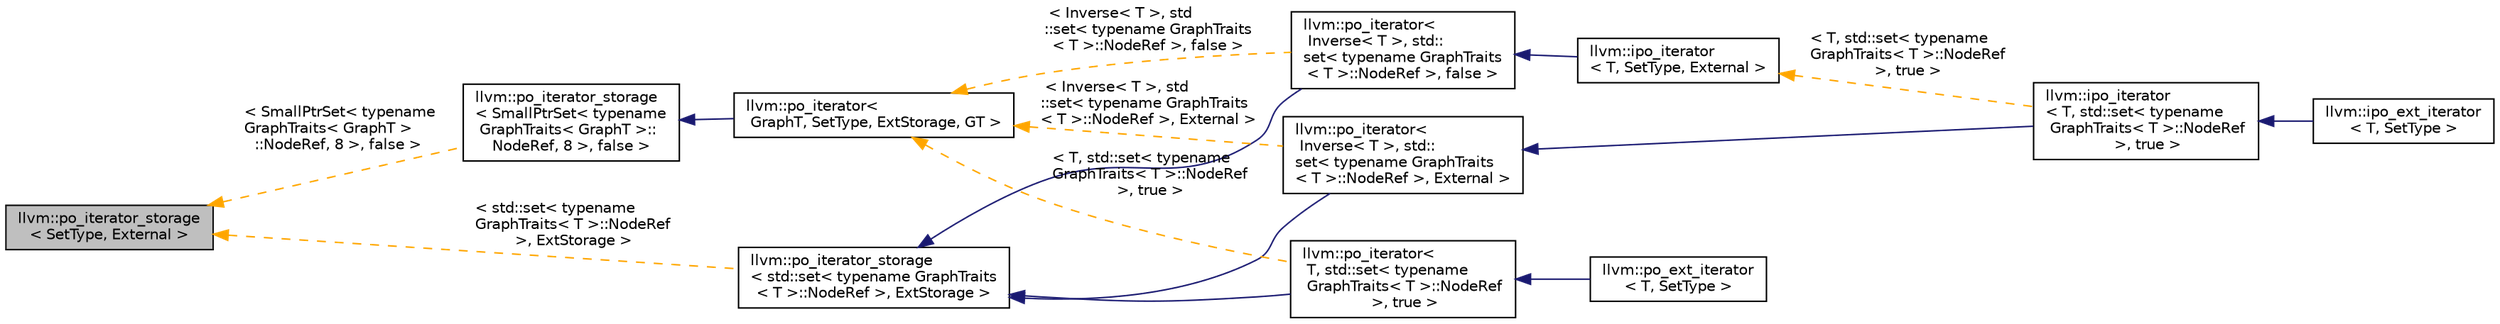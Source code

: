 digraph "llvm::po_iterator_storage&lt; SetType, External &gt;"
{
 // LATEX_PDF_SIZE
  bgcolor="transparent";
  edge [fontname="Helvetica",fontsize="10",labelfontname="Helvetica",labelfontsize="10"];
  node [fontname="Helvetica",fontsize="10",shape=record];
  rankdir="LR";
  Node1 [label="llvm::po_iterator_storage\l\< SetType, External \>",height=0.2,width=0.4,color="black", fillcolor="grey75", style="filled", fontcolor="black",tooltip="Default po_iterator_storage implementation with an internal set object."];
  Node1 -> Node2 [dir="back",color="orange",fontsize="10",style="dashed",label=" \< std::set\< typename\l GraphTraits\< T \>::NodeRef\l \>, ExtStorage \>" ,fontname="Helvetica"];
  Node2 [label="llvm::po_iterator_storage\l\< std::set\< typename GraphTraits\l\< T \>::NodeRef \>, ExtStorage \>",height=0.2,width=0.4,color="black",URL="$classllvm_1_1po__iterator__storage.html",tooltip=" "];
  Node2 -> Node3 [dir="back",color="midnightblue",fontsize="10",style="solid",fontname="Helvetica"];
  Node3 [label="llvm::po_iterator\<\l Inverse\< T \>, std::\lset\< typename GraphTraits\l\< T \>::NodeRef \>, External \>",height=0.2,width=0.4,color="black",URL="$classllvm_1_1po__iterator.html",tooltip=" "];
  Node3 -> Node4 [dir="back",color="midnightblue",fontsize="10",style="solid",fontname="Helvetica"];
  Node4 [label="llvm::ipo_iterator\l\< T, std::set\< typename\l GraphTraits\< T \>::NodeRef\l \>, true \>",height=0.2,width=0.4,color="black",URL="$structllvm_1_1ipo__iterator.html",tooltip=" "];
  Node4 -> Node5 [dir="back",color="midnightblue",fontsize="10",style="solid",fontname="Helvetica"];
  Node5 [label="llvm::ipo_ext_iterator\l\< T, SetType \>",height=0.2,width=0.4,color="black",URL="$structllvm_1_1ipo__ext__iterator.html",tooltip=" "];
  Node2 -> Node6 [dir="back",color="midnightblue",fontsize="10",style="solid",fontname="Helvetica"];
  Node6 [label="llvm::po_iterator\<\l Inverse\< T \>, std::\lset\< typename GraphTraits\l\< T \>::NodeRef \>, false \>",height=0.2,width=0.4,color="black",URL="$classllvm_1_1po__iterator.html",tooltip=" "];
  Node6 -> Node7 [dir="back",color="midnightblue",fontsize="10",style="solid",fontname="Helvetica"];
  Node7 [label="llvm::ipo_iterator\l\< T, SetType, External \>",height=0.2,width=0.4,color="black",URL="$structllvm_1_1ipo__iterator.html",tooltip=" "];
  Node7 -> Node4 [dir="back",color="orange",fontsize="10",style="dashed",label=" \< T, std::set\< typename\l GraphTraits\< T \>::NodeRef\l \>, true \>" ,fontname="Helvetica"];
  Node2 -> Node8 [dir="back",color="midnightblue",fontsize="10",style="solid",fontname="Helvetica"];
  Node8 [label="llvm::po_iterator\<\l T, std::set\< typename\l GraphTraits\< T \>::NodeRef\l \>, true \>",height=0.2,width=0.4,color="black",URL="$classllvm_1_1po__iterator.html",tooltip=" "];
  Node8 -> Node9 [dir="back",color="midnightblue",fontsize="10",style="solid",fontname="Helvetica"];
  Node9 [label="llvm::po_ext_iterator\l\< T, SetType \>",height=0.2,width=0.4,color="black",URL="$structllvm_1_1po__ext__iterator.html",tooltip=" "];
  Node1 -> Node10 [dir="back",color="orange",fontsize="10",style="dashed",label=" \< SmallPtrSet\< typename\l GraphTraits\< GraphT \>\l::NodeRef, 8 \>, false \>" ,fontname="Helvetica"];
  Node10 [label="llvm::po_iterator_storage\l\< SmallPtrSet\< typename\l GraphTraits\< GraphT \>::\lNodeRef, 8 \>, false \>",height=0.2,width=0.4,color="black",URL="$classllvm_1_1po__iterator__storage.html",tooltip=" "];
  Node10 -> Node11 [dir="back",color="midnightblue",fontsize="10",style="solid",fontname="Helvetica"];
  Node11 [label="llvm::po_iterator\<\l GraphT, SetType, ExtStorage, GT \>",height=0.2,width=0.4,color="black",URL="$classllvm_1_1po__iterator.html",tooltip=" "];
  Node11 -> Node3 [dir="back",color="orange",fontsize="10",style="dashed",label=" \< Inverse\< T \>, std\l::set\< typename GraphTraits\l\< T \>::NodeRef \>, External \>" ,fontname="Helvetica"];
  Node11 -> Node8 [dir="back",color="orange",fontsize="10",style="dashed",label=" \< T, std::set\< typename\l GraphTraits\< T \>::NodeRef\l \>, true \>" ,fontname="Helvetica"];
  Node11 -> Node6 [dir="back",color="orange",fontsize="10",style="dashed",label=" \< Inverse\< T \>, std\l::set\< typename GraphTraits\l\< T \>::NodeRef \>, false \>" ,fontname="Helvetica"];
}
